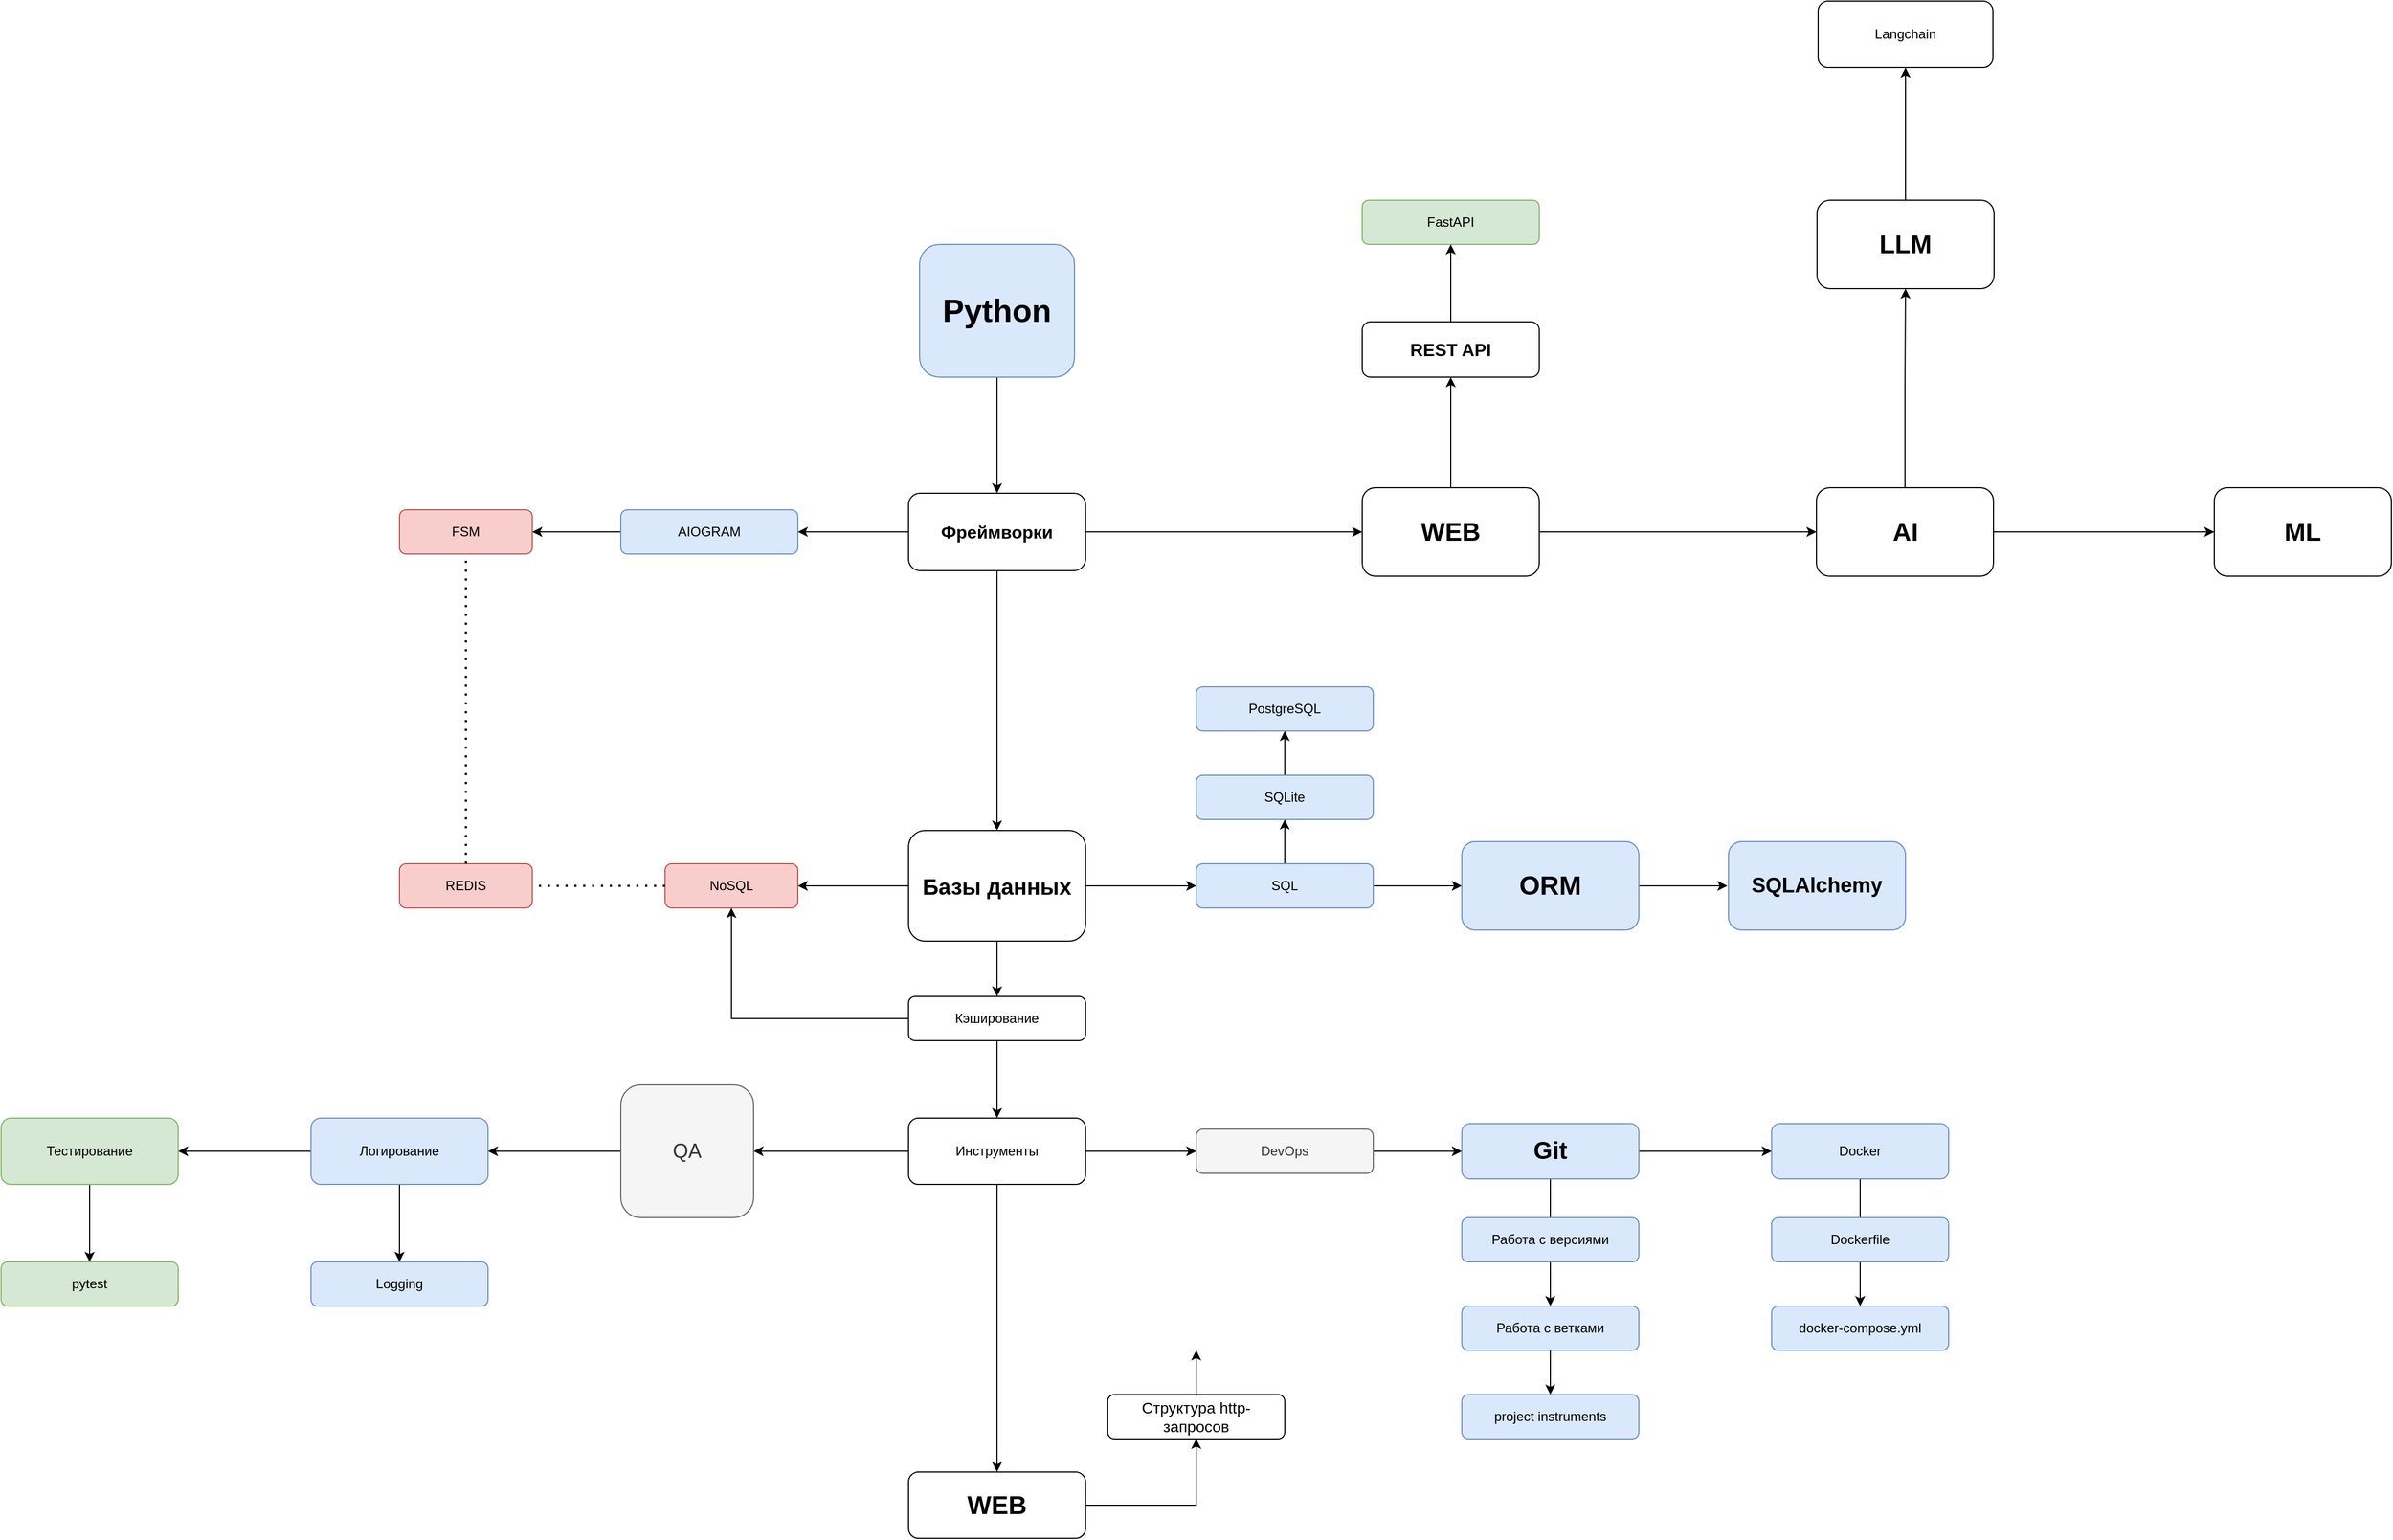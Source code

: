 <mxfile version="24.8.6">
  <diagram id="C5RBs43oDa-KdzZeNtuy" name="Page-1">
    <mxGraphModel dx="2312" dy="2348" grid="1" gridSize="10" guides="1" tooltips="1" connect="1" arrows="1" fold="1" page="1" pageScale="1" pageWidth="827" pageHeight="1169" math="0" shadow="0">
      <root>
        <mxCell id="WIyWlLk6GJQsqaUBKTNV-0" />
        <mxCell id="WIyWlLk6GJQsqaUBKTNV-1" parent="WIyWlLk6GJQsqaUBKTNV-0" />
        <mxCell id="VPrGuGbrklQKgXLqeO5R-3" style="edgeStyle=orthogonalEdgeStyle;rounded=0;orthogonalLoop=1;jettySize=auto;html=1;entryX=0.5;entryY=0;entryDx=0;entryDy=0;" edge="1" parent="WIyWlLk6GJQsqaUBKTNV-1" source="VPrGuGbrklQKgXLqeO5R-0" target="VPrGuGbrklQKgXLqeO5R-2">
          <mxGeometry relative="1" as="geometry" />
        </mxCell>
        <mxCell id="VPrGuGbrklQKgXLqeO5R-0" value="Python" style="rounded=1;whiteSpace=wrap;html=1;fontSize=29;glass=0;strokeWidth=1;shadow=0;fillColor=#dae8fc;strokeColor=#6c8ebf;fontStyle=1" vertex="1" parent="WIyWlLk6GJQsqaUBKTNV-1">
          <mxGeometry x="350" y="-200" width="140" height="120" as="geometry" />
        </mxCell>
        <mxCell id="VPrGuGbrklQKgXLqeO5R-5" style="edgeStyle=orthogonalEdgeStyle;rounded=0;orthogonalLoop=1;jettySize=auto;html=1;entryX=0.5;entryY=0;entryDx=0;entryDy=0;" edge="1" parent="WIyWlLk6GJQsqaUBKTNV-1" source="VPrGuGbrklQKgXLqeO5R-2" target="VPrGuGbrklQKgXLqeO5R-4">
          <mxGeometry relative="1" as="geometry" />
        </mxCell>
        <mxCell id="VPrGuGbrklQKgXLqeO5R-7" style="edgeStyle=orthogonalEdgeStyle;rounded=0;orthogonalLoop=1;jettySize=auto;html=1;" edge="1" parent="WIyWlLk6GJQsqaUBKTNV-1" source="VPrGuGbrklQKgXLqeO5R-2" target="VPrGuGbrklQKgXLqeO5R-6">
          <mxGeometry relative="1" as="geometry" />
        </mxCell>
        <mxCell id="VPrGuGbrklQKgXLqeO5R-80" style="edgeStyle=orthogonalEdgeStyle;rounded=0;orthogonalLoop=1;jettySize=auto;html=1;" edge="1" parent="WIyWlLk6GJQsqaUBKTNV-1" source="VPrGuGbrklQKgXLqeO5R-2" target="VPrGuGbrklQKgXLqeO5R-77">
          <mxGeometry relative="1" as="geometry" />
        </mxCell>
        <mxCell id="VPrGuGbrklQKgXLqeO5R-2" value="Фреймворки" style="rounded=1;whiteSpace=wrap;html=1;fontSize=16;glass=0;strokeWidth=1;shadow=0;fontStyle=1" vertex="1" parent="WIyWlLk6GJQsqaUBKTNV-1">
          <mxGeometry x="340" y="25" width="160" height="70" as="geometry" />
        </mxCell>
        <mxCell id="VPrGuGbrklQKgXLqeO5R-8" style="edgeStyle=orthogonalEdgeStyle;rounded=0;orthogonalLoop=1;jettySize=auto;html=1;" edge="1" parent="WIyWlLk6GJQsqaUBKTNV-1" source="VPrGuGbrklQKgXLqeO5R-4">
          <mxGeometry relative="1" as="geometry">
            <mxPoint x="240" y="380" as="targetPoint" />
          </mxGeometry>
        </mxCell>
        <mxCell id="VPrGuGbrklQKgXLqeO5R-17" style="edgeStyle=orthogonalEdgeStyle;rounded=0;orthogonalLoop=1;jettySize=auto;html=1;" edge="1" parent="WIyWlLk6GJQsqaUBKTNV-1" source="VPrGuGbrklQKgXLqeO5R-4">
          <mxGeometry relative="1" as="geometry">
            <mxPoint x="600" y="380" as="targetPoint" />
          </mxGeometry>
        </mxCell>
        <mxCell id="VPrGuGbrklQKgXLqeO5R-21" style="edgeStyle=orthogonalEdgeStyle;rounded=0;orthogonalLoop=1;jettySize=auto;html=1;" edge="1" parent="WIyWlLk6GJQsqaUBKTNV-1" source="VPrGuGbrklQKgXLqeO5R-4">
          <mxGeometry relative="1" as="geometry">
            <mxPoint x="420" y="480" as="targetPoint" />
          </mxGeometry>
        </mxCell>
        <mxCell id="VPrGuGbrklQKgXLqeO5R-4" value="Базы данных" style="rounded=1;whiteSpace=wrap;html=1;fontSize=20;glass=0;strokeWidth=1;shadow=0;fontStyle=1" vertex="1" parent="WIyWlLk6GJQsqaUBKTNV-1">
          <mxGeometry x="340" y="330" width="160" height="100" as="geometry" />
        </mxCell>
        <mxCell id="VPrGuGbrklQKgXLqeO5R-14" style="edgeStyle=orthogonalEdgeStyle;rounded=0;orthogonalLoop=1;jettySize=auto;html=1;" edge="1" parent="WIyWlLk6GJQsqaUBKTNV-1" source="VPrGuGbrklQKgXLqeO5R-6">
          <mxGeometry relative="1" as="geometry">
            <mxPoint x="2.274e-13" y="60" as="targetPoint" />
          </mxGeometry>
        </mxCell>
        <mxCell id="VPrGuGbrklQKgXLqeO5R-6" value="AIOGRAM" style="rounded=1;whiteSpace=wrap;html=1;fontSize=12;glass=0;strokeWidth=1;shadow=0;fillColor=#dae8fc;strokeColor=#6c8ebf;" vertex="1" parent="WIyWlLk6GJQsqaUBKTNV-1">
          <mxGeometry x="80" y="40" width="160" height="40" as="geometry" />
        </mxCell>
        <mxCell id="VPrGuGbrklQKgXLqeO5R-9" value="NoSQL" style="rounded=1;whiteSpace=wrap;html=1;fontSize=12;glass=0;strokeWidth=1;shadow=0;fillColor=#f8cecc;strokeColor=#b85450;" vertex="1" parent="WIyWlLk6GJQsqaUBKTNV-1">
          <mxGeometry x="120" y="360" width="120" height="40" as="geometry" />
        </mxCell>
        <mxCell id="VPrGuGbrklQKgXLqeO5R-10" value="REDIS" style="rounded=1;whiteSpace=wrap;html=1;fontSize=12;glass=0;strokeWidth=1;shadow=0;fillColor=#f8cecc;strokeColor=#b85450;" vertex="1" parent="WIyWlLk6GJQsqaUBKTNV-1">
          <mxGeometry x="-120" y="360" width="120" height="40" as="geometry" />
        </mxCell>
        <mxCell id="VPrGuGbrklQKgXLqeO5R-13" value="" style="endArrow=none;dashed=1;html=1;dashPattern=1 3;strokeWidth=2;rounded=0;exitX=0;exitY=0.5;exitDx=0;exitDy=0;entryX=1;entryY=0.5;entryDx=0;entryDy=0;" edge="1" parent="WIyWlLk6GJQsqaUBKTNV-1" source="VPrGuGbrklQKgXLqeO5R-9" target="VPrGuGbrklQKgXLqeO5R-10">
          <mxGeometry width="50" height="50" relative="1" as="geometry">
            <mxPoint x="200" y="270" as="sourcePoint" />
            <mxPoint x="250" y="220" as="targetPoint" />
          </mxGeometry>
        </mxCell>
        <mxCell id="VPrGuGbrklQKgXLqeO5R-15" value="FSM" style="rounded=1;whiteSpace=wrap;html=1;fontSize=12;glass=0;strokeWidth=1;shadow=0;fillColor=#f8cecc;strokeColor=#b85450;" vertex="1" parent="WIyWlLk6GJQsqaUBKTNV-1">
          <mxGeometry x="-120" y="40" width="120" height="40" as="geometry" />
        </mxCell>
        <mxCell id="VPrGuGbrklQKgXLqeO5R-16" value="" style="endArrow=none;dashed=1;html=1;dashPattern=1 3;strokeWidth=2;rounded=0;exitX=0.5;exitY=0;exitDx=0;exitDy=0;" edge="1" parent="WIyWlLk6GJQsqaUBKTNV-1" source="VPrGuGbrklQKgXLqeO5R-10" target="VPrGuGbrklQKgXLqeO5R-15">
          <mxGeometry width="50" height="50" relative="1" as="geometry">
            <mxPoint x="180" y="260" as="sourcePoint" />
            <mxPoint x="230" y="210" as="targetPoint" />
          </mxGeometry>
        </mxCell>
        <mxCell id="VPrGuGbrklQKgXLqeO5R-46" style="edgeStyle=orthogonalEdgeStyle;rounded=0;orthogonalLoop=1;jettySize=auto;html=1;" edge="1" parent="WIyWlLk6GJQsqaUBKTNV-1" source="VPrGuGbrklQKgXLqeO5R-18">
          <mxGeometry relative="1" as="geometry">
            <mxPoint x="680" y="320" as="targetPoint" />
          </mxGeometry>
        </mxCell>
        <mxCell id="VPrGuGbrklQKgXLqeO5R-50" style="edgeStyle=orthogonalEdgeStyle;rounded=0;orthogonalLoop=1;jettySize=auto;html=1;" edge="1" parent="WIyWlLk6GJQsqaUBKTNV-1" source="VPrGuGbrklQKgXLqeO5R-18">
          <mxGeometry relative="1" as="geometry">
            <mxPoint x="840" y="380" as="targetPoint" />
          </mxGeometry>
        </mxCell>
        <mxCell id="VPrGuGbrklQKgXLqeO5R-18" value="SQL" style="rounded=1;whiteSpace=wrap;html=1;fontSize=12;glass=0;strokeWidth=1;shadow=0;fillColor=#dae8fc;strokeColor=#6c8ebf;" vertex="1" parent="WIyWlLk6GJQsqaUBKTNV-1">
          <mxGeometry x="600" y="360" width="160" height="40" as="geometry" />
        </mxCell>
        <mxCell id="VPrGuGbrklQKgXLqeO5R-19" value="FastAPI" style="rounded=1;whiteSpace=wrap;html=1;fontSize=12;glass=0;strokeWidth=1;shadow=0;fillColor=#d5e8d4;strokeColor=#82b366;" vertex="1" parent="WIyWlLk6GJQsqaUBKTNV-1">
          <mxGeometry x="750" y="-240" width="160" height="40" as="geometry" />
        </mxCell>
        <mxCell id="VPrGuGbrklQKgXLqeO5R-23" style="edgeStyle=orthogonalEdgeStyle;rounded=0;orthogonalLoop=1;jettySize=auto;html=1;" edge="1" parent="WIyWlLk6GJQsqaUBKTNV-1" source="VPrGuGbrklQKgXLqeO5R-22" target="VPrGuGbrklQKgXLqeO5R-9">
          <mxGeometry relative="1" as="geometry" />
        </mxCell>
        <mxCell id="VPrGuGbrklQKgXLqeO5R-25" style="edgeStyle=orthogonalEdgeStyle;rounded=0;orthogonalLoop=1;jettySize=auto;html=1;entryX=0.5;entryY=0;entryDx=0;entryDy=0;" edge="1" parent="WIyWlLk6GJQsqaUBKTNV-1" source="VPrGuGbrklQKgXLqeO5R-22" target="VPrGuGbrklQKgXLqeO5R-24">
          <mxGeometry relative="1" as="geometry" />
        </mxCell>
        <mxCell id="VPrGuGbrklQKgXLqeO5R-22" value="Кэширование" style="rounded=1;whiteSpace=wrap;html=1;fontSize=12;glass=0;strokeWidth=1;shadow=0;" vertex="1" parent="WIyWlLk6GJQsqaUBKTNV-1">
          <mxGeometry x="340" y="480" width="160" height="40" as="geometry" />
        </mxCell>
        <mxCell id="VPrGuGbrklQKgXLqeO5R-31" style="edgeStyle=orthogonalEdgeStyle;rounded=0;orthogonalLoop=1;jettySize=auto;html=1;entryX=0;entryY=0.5;entryDx=0;entryDy=0;" edge="1" parent="WIyWlLk6GJQsqaUBKTNV-1" source="VPrGuGbrklQKgXLqeO5R-24">
          <mxGeometry relative="1" as="geometry">
            <mxPoint x="600" y="620" as="targetPoint" />
          </mxGeometry>
        </mxCell>
        <mxCell id="VPrGuGbrklQKgXLqeO5R-61" style="edgeStyle=orthogonalEdgeStyle;rounded=0;orthogonalLoop=1;jettySize=auto;html=1;entryX=1;entryY=0.5;entryDx=0;entryDy=0;" edge="1" parent="WIyWlLk6GJQsqaUBKTNV-1" source="VPrGuGbrklQKgXLqeO5R-24" target="VPrGuGbrklQKgXLqeO5R-62">
          <mxGeometry relative="1" as="geometry">
            <mxPoint x="240" y="620" as="targetPoint" />
          </mxGeometry>
        </mxCell>
        <mxCell id="VPrGuGbrklQKgXLqeO5R-72" style="edgeStyle=orthogonalEdgeStyle;rounded=0;orthogonalLoop=1;jettySize=auto;html=1;entryX=0.5;entryY=0;entryDx=0;entryDy=0;" edge="1" parent="WIyWlLk6GJQsqaUBKTNV-1" source="VPrGuGbrklQKgXLqeO5R-24" target="VPrGuGbrklQKgXLqeO5R-73">
          <mxGeometry relative="1" as="geometry">
            <mxPoint x="420" y="910" as="targetPoint" />
          </mxGeometry>
        </mxCell>
        <mxCell id="VPrGuGbrklQKgXLqeO5R-24" value="Инструменты" style="rounded=1;whiteSpace=wrap;html=1;fontSize=12;glass=0;strokeWidth=1;shadow=0;" vertex="1" parent="WIyWlLk6GJQsqaUBKTNV-1">
          <mxGeometry x="340" y="590" width="160" height="60" as="geometry" />
        </mxCell>
        <mxCell id="VPrGuGbrklQKgXLqeO5R-34" style="edgeStyle=orthogonalEdgeStyle;rounded=0;orthogonalLoop=1;jettySize=auto;html=1;entryX=0;entryY=0.5;entryDx=0;entryDy=0;exitX=1;exitY=0.5;exitDx=0;exitDy=0;" edge="1" parent="WIyWlLk6GJQsqaUBKTNV-1" source="VPrGuGbrklQKgXLqeO5R-33" target="VPrGuGbrklQKgXLqeO5R-28">
          <mxGeometry relative="1" as="geometry">
            <mxPoint x="1000" y="630" as="sourcePoint" />
          </mxGeometry>
        </mxCell>
        <mxCell id="VPrGuGbrklQKgXLqeO5R-42" style="edgeStyle=orthogonalEdgeStyle;rounded=0;orthogonalLoop=1;jettySize=auto;html=1;" edge="1" parent="WIyWlLk6GJQsqaUBKTNV-1" source="VPrGuGbrklQKgXLqeO5R-28">
          <mxGeometry relative="1" as="geometry">
            <mxPoint x="1200" y="690" as="targetPoint" />
          </mxGeometry>
        </mxCell>
        <mxCell id="VPrGuGbrklQKgXLqeO5R-28" value="Docker" style="rounded=1;whiteSpace=wrap;html=1;fontSize=12;glass=0;strokeWidth=1;shadow=0;fillColor=#dae8fc;strokeColor=#6c8ebf;" vertex="1" parent="WIyWlLk6GJQsqaUBKTNV-1">
          <mxGeometry x="1120" y="595" width="160" height="50" as="geometry" />
        </mxCell>
        <mxCell id="VPrGuGbrklQKgXLqeO5R-35" style="edgeStyle=orthogonalEdgeStyle;rounded=0;orthogonalLoop=1;jettySize=auto;html=1;" edge="1" parent="WIyWlLk6GJQsqaUBKTNV-1" source="VPrGuGbrklQKgXLqeO5R-33">
          <mxGeometry relative="1" as="geometry">
            <mxPoint x="920" y="690" as="targetPoint" />
          </mxGeometry>
        </mxCell>
        <mxCell id="VPrGuGbrklQKgXLqeO5R-33" value="Git" style="rounded=1;whiteSpace=wrap;html=1;fontSize=22;glass=0;strokeWidth=1;shadow=0;fillColor=#dae8fc;strokeColor=#6c8ebf;fontStyle=1" vertex="1" parent="WIyWlLk6GJQsqaUBKTNV-1">
          <mxGeometry x="840" y="595" width="160" height="50" as="geometry" />
        </mxCell>
        <mxCell id="VPrGuGbrklQKgXLqeO5R-39" style="edgeStyle=orthogonalEdgeStyle;rounded=0;orthogonalLoop=1;jettySize=auto;html=1;" edge="1" parent="WIyWlLk6GJQsqaUBKTNV-1" source="VPrGuGbrklQKgXLqeO5R-36" target="VPrGuGbrklQKgXLqeO5R-38">
          <mxGeometry relative="1" as="geometry" />
        </mxCell>
        <mxCell id="VPrGuGbrklQKgXLqeO5R-36" value="Работа с версиями" style="rounded=1;whiteSpace=wrap;html=1;fontSize=12;glass=0;strokeWidth=1;shadow=0;fillColor=#dae8fc;strokeColor=#6c8ebf;" vertex="1" parent="WIyWlLk6GJQsqaUBKTNV-1">
          <mxGeometry x="840" y="680" width="160" height="40" as="geometry" />
        </mxCell>
        <mxCell id="VPrGuGbrklQKgXLqeO5R-41" style="edgeStyle=orthogonalEdgeStyle;rounded=0;orthogonalLoop=1;jettySize=auto;html=1;entryX=0.5;entryY=0;entryDx=0;entryDy=0;" edge="1" parent="WIyWlLk6GJQsqaUBKTNV-1" source="VPrGuGbrklQKgXLqeO5R-38" target="VPrGuGbrklQKgXLqeO5R-40">
          <mxGeometry relative="1" as="geometry" />
        </mxCell>
        <mxCell id="VPrGuGbrklQKgXLqeO5R-38" value="Работа с ветками" style="rounded=1;whiteSpace=wrap;html=1;fontSize=12;glass=0;strokeWidth=1;shadow=0;fillColor=#dae8fc;strokeColor=#6c8ebf;" vertex="1" parent="WIyWlLk6GJQsqaUBKTNV-1">
          <mxGeometry x="840" y="760" width="160" height="40" as="geometry" />
        </mxCell>
        <mxCell id="VPrGuGbrklQKgXLqeO5R-40" value="project instruments" style="rounded=1;whiteSpace=wrap;html=1;fontSize=12;glass=0;strokeWidth=1;shadow=0;fillColor=#dae8fc;strokeColor=#6c8ebf;" vertex="1" parent="WIyWlLk6GJQsqaUBKTNV-1">
          <mxGeometry x="840" y="840" width="160" height="40" as="geometry" />
        </mxCell>
        <mxCell id="VPrGuGbrklQKgXLqeO5R-45" style="edgeStyle=orthogonalEdgeStyle;rounded=0;orthogonalLoop=1;jettySize=auto;html=1;entryX=0.5;entryY=0;entryDx=0;entryDy=0;" edge="1" parent="WIyWlLk6GJQsqaUBKTNV-1" source="VPrGuGbrklQKgXLqeO5R-43" target="VPrGuGbrklQKgXLqeO5R-44">
          <mxGeometry relative="1" as="geometry" />
        </mxCell>
        <mxCell id="VPrGuGbrklQKgXLqeO5R-43" value="Dockerfile" style="rounded=1;whiteSpace=wrap;html=1;fontSize=12;glass=0;strokeWidth=1;shadow=0;fillColor=#dae8fc;strokeColor=#6c8ebf;" vertex="1" parent="WIyWlLk6GJQsqaUBKTNV-1">
          <mxGeometry x="1120" y="680" width="160" height="40" as="geometry" />
        </mxCell>
        <mxCell id="VPrGuGbrklQKgXLqeO5R-44" value="docker-compose.yml" style="rounded=1;whiteSpace=wrap;html=1;fontSize=12;glass=0;strokeWidth=1;shadow=0;fillColor=#dae8fc;strokeColor=#6c8ebf;" vertex="1" parent="WIyWlLk6GJQsqaUBKTNV-1">
          <mxGeometry x="1120" y="760" width="160" height="40" as="geometry" />
        </mxCell>
        <mxCell id="VPrGuGbrklQKgXLqeO5R-49" style="edgeStyle=orthogonalEdgeStyle;rounded=0;orthogonalLoop=1;jettySize=auto;html=1;" edge="1" parent="WIyWlLk6GJQsqaUBKTNV-1" source="VPrGuGbrklQKgXLqeO5R-47" target="VPrGuGbrklQKgXLqeO5R-48">
          <mxGeometry relative="1" as="geometry" />
        </mxCell>
        <mxCell id="VPrGuGbrklQKgXLqeO5R-47" value="SQLite" style="rounded=1;whiteSpace=wrap;html=1;fontSize=12;glass=0;strokeWidth=1;shadow=0;fillColor=#dae8fc;strokeColor=#6c8ebf;" vertex="1" parent="WIyWlLk6GJQsqaUBKTNV-1">
          <mxGeometry x="600" y="280" width="160" height="40" as="geometry" />
        </mxCell>
        <mxCell id="VPrGuGbrklQKgXLqeO5R-48" value="PostgreSQL" style="rounded=1;whiteSpace=wrap;html=1;fontSize=12;glass=0;strokeWidth=1;shadow=0;fillColor=#dae8fc;strokeColor=#6c8ebf;" vertex="1" parent="WIyWlLk6GJQsqaUBKTNV-1">
          <mxGeometry x="600" y="200" width="160" height="40" as="geometry" />
        </mxCell>
        <mxCell id="VPrGuGbrklQKgXLqeO5R-57" style="edgeStyle=orthogonalEdgeStyle;rounded=0;orthogonalLoop=1;jettySize=auto;html=1;" edge="1" parent="WIyWlLk6GJQsqaUBKTNV-1" source="VPrGuGbrklQKgXLqeO5R-51">
          <mxGeometry relative="1" as="geometry">
            <mxPoint x="1080" y="380" as="targetPoint" />
          </mxGeometry>
        </mxCell>
        <mxCell id="VPrGuGbrklQKgXLqeO5R-51" value="ORM" style="rounded=1;whiteSpace=wrap;html=1;fontSize=24;glass=0;strokeWidth=1;shadow=0;fillColor=#dae8fc;strokeColor=#6c8ebf;fontStyle=1" vertex="1" parent="WIyWlLk6GJQsqaUBKTNV-1">
          <mxGeometry x="840" y="340" width="160" height="80" as="geometry" />
        </mxCell>
        <mxCell id="VPrGuGbrklQKgXLqeO5R-53" value="&lt;font style=&quot;font-size: 19px;&quot;&gt;&lt;b&gt;SQLAlchemy&lt;/b&gt;&lt;/font&gt;" style="rounded=1;whiteSpace=wrap;html=1;fontSize=12;glass=0;strokeWidth=1;shadow=0;fillColor=#dae8fc;strokeColor=#6c8ebf;" vertex="1" parent="WIyWlLk6GJQsqaUBKTNV-1">
          <mxGeometry x="1081" y="340" width="160" height="80" as="geometry" />
        </mxCell>
        <mxCell id="VPrGuGbrklQKgXLqeO5R-59" style="edgeStyle=orthogonalEdgeStyle;rounded=0;orthogonalLoop=1;jettySize=auto;html=1;entryX=0;entryY=0.5;entryDx=0;entryDy=0;" edge="1" parent="WIyWlLk6GJQsqaUBKTNV-1" source="VPrGuGbrklQKgXLqeO5R-58" target="VPrGuGbrklQKgXLqeO5R-33">
          <mxGeometry relative="1" as="geometry" />
        </mxCell>
        <mxCell id="VPrGuGbrklQKgXLqeO5R-58" value="DevOps" style="rounded=1;whiteSpace=wrap;html=1;fontSize=12;glass=0;strokeWidth=1;shadow=0;fillColor=#f5f5f5;strokeColor=#666666;fontColor=#333333;" vertex="1" parent="WIyWlLk6GJQsqaUBKTNV-1">
          <mxGeometry x="600" y="600" width="160" height="40" as="geometry" />
        </mxCell>
        <mxCell id="VPrGuGbrklQKgXLqeO5R-63" style="edgeStyle=orthogonalEdgeStyle;rounded=0;orthogonalLoop=1;jettySize=auto;html=1;" edge="1" parent="WIyWlLk6GJQsqaUBKTNV-1" source="VPrGuGbrklQKgXLqeO5R-62">
          <mxGeometry relative="1" as="geometry">
            <mxPoint x="-40" y="620.0" as="targetPoint" />
          </mxGeometry>
        </mxCell>
        <mxCell id="VPrGuGbrklQKgXLqeO5R-62" value="&lt;font style=&quot;font-size: 18px;&quot;&gt;QA&lt;/font&gt;" style="rounded=1;whiteSpace=wrap;html=1;fontSize=12;glass=0;strokeWidth=1;shadow=0;fillColor=#f5f5f5;strokeColor=#666666;fontColor=#333333;" vertex="1" parent="WIyWlLk6GJQsqaUBKTNV-1">
          <mxGeometry x="80" y="560" width="120" height="120" as="geometry" />
        </mxCell>
        <mxCell id="VPrGuGbrklQKgXLqeO5R-66" style="edgeStyle=orthogonalEdgeStyle;rounded=0;orthogonalLoop=1;jettySize=auto;html=1;entryX=0.5;entryY=0;entryDx=0;entryDy=0;" edge="1" parent="WIyWlLk6GJQsqaUBKTNV-1" source="VPrGuGbrklQKgXLqeO5R-65" target="VPrGuGbrklQKgXLqeO5R-67">
          <mxGeometry relative="1" as="geometry">
            <mxPoint x="-120" y="680" as="targetPoint" />
          </mxGeometry>
        </mxCell>
        <mxCell id="VPrGuGbrklQKgXLqeO5R-69" style="edgeStyle=orthogonalEdgeStyle;rounded=0;orthogonalLoop=1;jettySize=auto;html=1;" edge="1" parent="WIyWlLk6GJQsqaUBKTNV-1" source="VPrGuGbrklQKgXLqeO5R-65" target="VPrGuGbrklQKgXLqeO5R-68">
          <mxGeometry relative="1" as="geometry" />
        </mxCell>
        <mxCell id="VPrGuGbrklQKgXLqeO5R-65" value="Логирование" style="rounded=1;whiteSpace=wrap;html=1;fontSize=12;glass=0;strokeWidth=1;shadow=0;fillColor=#dae8fc;strokeColor=#6c8ebf;" vertex="1" parent="WIyWlLk6GJQsqaUBKTNV-1">
          <mxGeometry x="-200" y="590" width="160" height="60" as="geometry" />
        </mxCell>
        <mxCell id="VPrGuGbrklQKgXLqeO5R-67" value="Logging" style="rounded=1;whiteSpace=wrap;html=1;fontSize=12;glass=0;strokeWidth=1;shadow=0;fillColor=#dae8fc;strokeColor=#6c8ebf;" vertex="1" parent="WIyWlLk6GJQsqaUBKTNV-1">
          <mxGeometry x="-200" y="720" width="160" height="40" as="geometry" />
        </mxCell>
        <mxCell id="VPrGuGbrklQKgXLqeO5R-70" style="edgeStyle=orthogonalEdgeStyle;rounded=0;orthogonalLoop=1;jettySize=auto;html=1;" edge="1" parent="WIyWlLk6GJQsqaUBKTNV-1" source="VPrGuGbrklQKgXLqeO5R-68">
          <mxGeometry relative="1" as="geometry">
            <mxPoint x="-400" y="720" as="targetPoint" />
          </mxGeometry>
        </mxCell>
        <mxCell id="VPrGuGbrklQKgXLqeO5R-68" value="Тестирование" style="rounded=1;whiteSpace=wrap;html=1;fontSize=12;glass=0;strokeWidth=1;shadow=0;fillColor=#d5e8d4;strokeColor=#82b366;" vertex="1" parent="WIyWlLk6GJQsqaUBKTNV-1">
          <mxGeometry x="-480" y="590" width="160" height="60" as="geometry" />
        </mxCell>
        <mxCell id="VPrGuGbrklQKgXLqeO5R-71" value="pytest" style="rounded=1;whiteSpace=wrap;html=1;fontSize=12;glass=0;strokeWidth=1;shadow=0;fillColor=#d5e8d4;strokeColor=#82b366;" vertex="1" parent="WIyWlLk6GJQsqaUBKTNV-1">
          <mxGeometry x="-480" y="720" width="160" height="40" as="geometry" />
        </mxCell>
        <mxCell id="VPrGuGbrklQKgXLqeO5R-75" value="" style="edgeStyle=orthogonalEdgeStyle;rounded=0;orthogonalLoop=1;jettySize=auto;html=1;" edge="1" parent="WIyWlLk6GJQsqaUBKTNV-1" source="VPrGuGbrklQKgXLqeO5R-73" target="VPrGuGbrklQKgXLqeO5R-74">
          <mxGeometry relative="1" as="geometry" />
        </mxCell>
        <mxCell id="VPrGuGbrklQKgXLqeO5R-73" value="&lt;font style=&quot;font-size: 23px;&quot;&gt;&lt;b&gt;WEB&lt;/b&gt;&lt;/font&gt;" style="rounded=1;whiteSpace=wrap;html=1;fontSize=12;glass=0;strokeWidth=1;shadow=0;" vertex="1" parent="WIyWlLk6GJQsqaUBKTNV-1">
          <mxGeometry x="340" y="910" width="160" height="60" as="geometry" />
        </mxCell>
        <mxCell id="VPrGuGbrklQKgXLqeO5R-76" style="edgeStyle=orthogonalEdgeStyle;rounded=0;orthogonalLoop=1;jettySize=auto;html=1;" edge="1" parent="WIyWlLk6GJQsqaUBKTNV-1" source="VPrGuGbrklQKgXLqeO5R-74">
          <mxGeometry relative="1" as="geometry">
            <mxPoint x="600" y="800" as="targetPoint" />
          </mxGeometry>
        </mxCell>
        <mxCell id="VPrGuGbrklQKgXLqeO5R-74" value="&lt;span style=&quot;font-size: 14px;&quot;&gt;Структура http-запросов&lt;/span&gt;" style="rounded=1;whiteSpace=wrap;html=1;fontSize=12;glass=0;strokeWidth=1;shadow=0;" vertex="1" parent="WIyWlLk6GJQsqaUBKTNV-1">
          <mxGeometry x="520" y="840" width="160" height="40" as="geometry" />
        </mxCell>
        <mxCell id="VPrGuGbrklQKgXLqeO5R-99" style="edgeStyle=orthogonalEdgeStyle;rounded=0;orthogonalLoop=1;jettySize=auto;html=1;" edge="1" parent="WIyWlLk6GJQsqaUBKTNV-1" source="VPrGuGbrklQKgXLqeO5R-77" target="VPrGuGbrklQKgXLqeO5R-96">
          <mxGeometry relative="1" as="geometry" />
        </mxCell>
        <mxCell id="VPrGuGbrklQKgXLqeO5R-103" style="edgeStyle=orthogonalEdgeStyle;rounded=0;orthogonalLoop=1;jettySize=auto;html=1;" edge="1" parent="WIyWlLk6GJQsqaUBKTNV-1" source="VPrGuGbrklQKgXLqeO5R-77" target="VPrGuGbrklQKgXLqeO5R-101">
          <mxGeometry relative="1" as="geometry" />
        </mxCell>
        <mxCell id="VPrGuGbrklQKgXLqeO5R-77" value="&lt;font style=&quot;font-size: 23px;&quot;&gt;&lt;b&gt;WEB&lt;/b&gt;&lt;/font&gt;" style="rounded=1;whiteSpace=wrap;html=1;fontSize=12;glass=0;strokeWidth=1;shadow=0;" vertex="1" parent="WIyWlLk6GJQsqaUBKTNV-1">
          <mxGeometry x="750" y="20" width="160" height="80" as="geometry" />
        </mxCell>
        <mxCell id="VPrGuGbrklQKgXLqeO5R-97" style="edgeStyle=orthogonalEdgeStyle;rounded=0;orthogonalLoop=1;jettySize=auto;html=1;entryX=0.5;entryY=1;entryDx=0;entryDy=0;" edge="1" parent="WIyWlLk6GJQsqaUBKTNV-1" source="VPrGuGbrklQKgXLqeO5R-96" target="VPrGuGbrklQKgXLqeO5R-19">
          <mxGeometry relative="1" as="geometry" />
        </mxCell>
        <mxCell id="VPrGuGbrklQKgXLqeO5R-96" value="REST API" style="rounded=1;whiteSpace=wrap;html=1;fontSize=16;glass=0;strokeWidth=1;shadow=0;fontStyle=1" vertex="1" parent="WIyWlLk6GJQsqaUBKTNV-1">
          <mxGeometry x="750" y="-130" width="160" height="50" as="geometry" />
        </mxCell>
        <mxCell id="VPrGuGbrklQKgXLqeO5R-107" value="" style="edgeStyle=orthogonalEdgeStyle;rounded=0;orthogonalLoop=1;jettySize=auto;html=1;" edge="1" parent="WIyWlLk6GJQsqaUBKTNV-1" source="VPrGuGbrklQKgXLqeO5R-101" target="VPrGuGbrklQKgXLqeO5R-106">
          <mxGeometry relative="1" as="geometry" />
        </mxCell>
        <mxCell id="VPrGuGbrklQKgXLqeO5R-113" value="" style="edgeStyle=orthogonalEdgeStyle;rounded=0;orthogonalLoop=1;jettySize=auto;html=1;" edge="1" parent="WIyWlLk6GJQsqaUBKTNV-1" source="VPrGuGbrklQKgXLqeO5R-101" target="VPrGuGbrklQKgXLqeO5R-112">
          <mxGeometry relative="1" as="geometry" />
        </mxCell>
        <mxCell id="VPrGuGbrklQKgXLqeO5R-101" value="&lt;font style=&quot;font-size: 23px;&quot;&gt;&lt;b&gt;AI&lt;/b&gt;&lt;/font&gt;" style="rounded=1;whiteSpace=wrap;html=1;fontSize=12;glass=0;strokeWidth=1;shadow=0;" vertex="1" parent="WIyWlLk6GJQsqaUBKTNV-1">
          <mxGeometry x="1160.5" y="20" width="160" height="80" as="geometry" />
        </mxCell>
        <mxCell id="VPrGuGbrklQKgXLqeO5R-110" value="" style="edgeStyle=orthogonalEdgeStyle;rounded=0;orthogonalLoop=1;jettySize=auto;html=1;" edge="1" parent="WIyWlLk6GJQsqaUBKTNV-1" source="VPrGuGbrklQKgXLqeO5R-106" target="VPrGuGbrklQKgXLqeO5R-109">
          <mxGeometry relative="1" as="geometry" />
        </mxCell>
        <mxCell id="VPrGuGbrklQKgXLqeO5R-106" value="&lt;font style=&quot;font-size: 23px;&quot;&gt;&lt;b&gt;LLM&lt;/b&gt;&lt;/font&gt;" style="rounded=1;whiteSpace=wrap;html=1;fontSize=12;glass=0;strokeWidth=1;shadow=0;" vertex="1" parent="WIyWlLk6GJQsqaUBKTNV-1">
          <mxGeometry x="1161" y="-240" width="160" height="80" as="geometry" />
        </mxCell>
        <mxCell id="VPrGuGbrklQKgXLqeO5R-109" value="Langchain" style="whiteSpace=wrap;html=1;rounded=1;glass=0;strokeWidth=1;shadow=0;" vertex="1" parent="WIyWlLk6GJQsqaUBKTNV-1">
          <mxGeometry x="1162" y="-420" width="158" height="60" as="geometry" />
        </mxCell>
        <mxCell id="VPrGuGbrklQKgXLqeO5R-112" value="&lt;font style=&quot;font-size: 23px;&quot;&gt;&lt;b&gt;ML&lt;/b&gt;&lt;/font&gt;" style="rounded=1;whiteSpace=wrap;html=1;fontSize=12;glass=0;strokeWidth=1;shadow=0;" vertex="1" parent="WIyWlLk6GJQsqaUBKTNV-1">
          <mxGeometry x="1520" y="20" width="160" height="80" as="geometry" />
        </mxCell>
      </root>
    </mxGraphModel>
  </diagram>
</mxfile>
